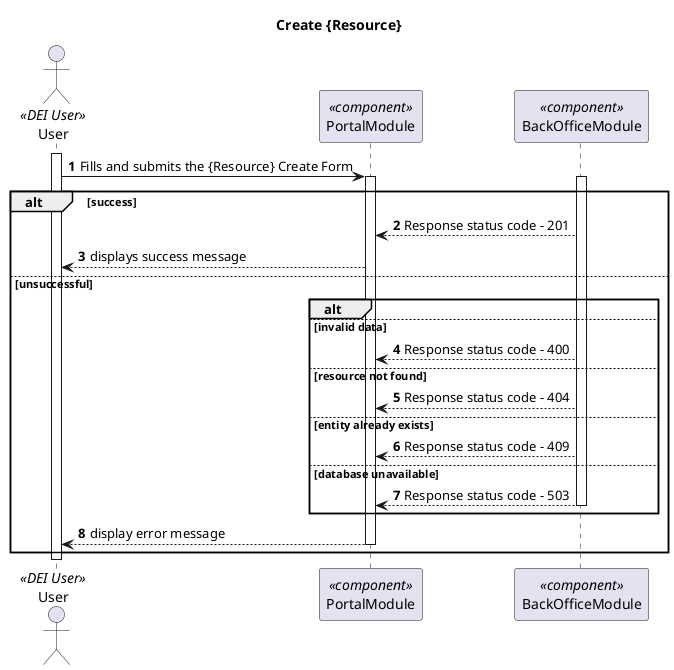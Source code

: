 @startuml Process View - Level 2

autonumber
skinparam packageStyle rect

title Create {Resource}

actor "User" as U <<DEI User>>
participant "PortalModule" as RPM <<component>>
participant "BackOfficeModule" as DAM <<component>>

activate U

U -> RPM:  Fills and submits the {Resource} Create Form
activate RPM

activate DAM
alt success
RPM <-- DAM: Response status code - 201

U <-- RPM: displays success message

else unsuccessful
alt
else invalid data
 RPM <-- DAM: Response status code - 400
else resource not found
 RPM <-- DAM: Response status code - 404
else entity already exists
 RPM <-- DAM: Response status code - 409
else database unavailable
 RPM <-- DAM: Response status code - 503
 deactivate DAM
end
 U <-- RPM: display error message
deactivate RPM
end

deactivate U

@enduml